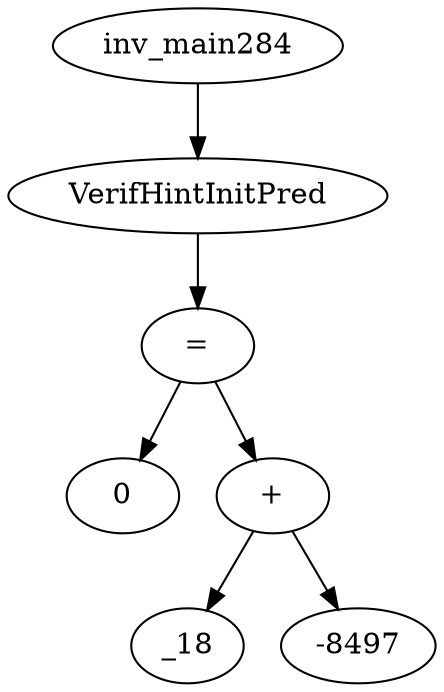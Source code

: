 digraph dag {
0 [label="inv_main284"];
1 [label="VerifHintInitPred"];
2 [label="="];
3 [label="0"];
4 [label="+"];
5 [label="_18"];
6 [label="-8497"];
0->1
1->2
2->4
2 -> 3
4->6
4 -> 5
}
